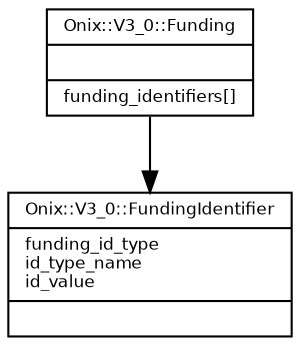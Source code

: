 digraph G {
  fontname = "Bitstream Vera Sans"
  fontsize = 8

  node [
    fontname = "Bitstream Vera Sans"
    fontsize = 8
    shape = "record"
  ]

  edge [
    fontname = "Bitstream Vera Sans"
    fontsize = 8
  ]

  Funding [
    label = "{Onix::V3_0::Funding\l|\l|funding_identifiers[]\l}"
  ]

  Funding -> FundingIdentifier [arrowhead=normal]

  FundingIdentifier [
    label = "{Onix::V3_0::FundingIdentifier\l|funding_id_type\lid_type_name\lid_value\l|\l}"
  ]




}
